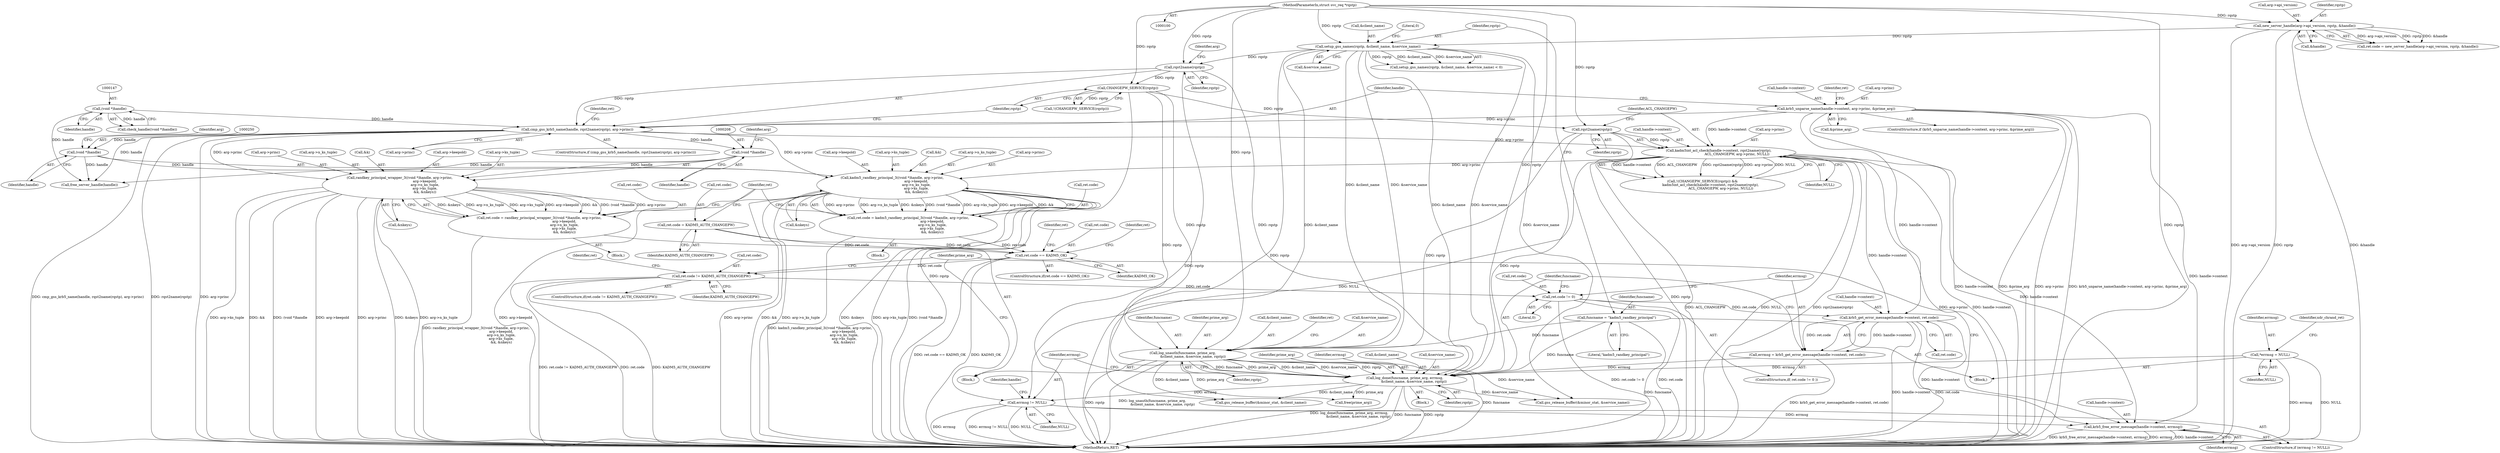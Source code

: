 digraph "0_krb5_83ed75feba32e46f736fcce0d96a0445f29b96c2_1@API" {
"1000335" [label="(Call,krb5_free_error_message(handle->context, errmsg))"];
"1000177" [label="(Call,krb5_unparse_name(handle->context, arg->princ, &prime_arg))"];
"1000232" [label="(Call,kadm5int_acl_check(handle->context, rqst2name(rqstp),\n                                  ACL_CHANGEPW, arg->princ, NULL))"];
"1000236" [label="(Call,rqst2name(rqstp))"];
"1000230" [label="(Call,CHANGEPW_SERVICE(rqstp))"];
"1000196" [label="(Call,rqst2name(rqstp))"];
"1000162" [label="(Call,setup_gss_names(rqstp, &client_name, &service_name))"];
"1000132" [label="(Call,new_server_handle(arg->api_version, rqstp, &handle))"];
"1000102" [label="(MethodParameterIn,struct svc_req *rqstp)"];
"1000194" [label="(Call,cmp_gss_krb5_name(handle, rqst2name(rqstp), arg->princ))"];
"1000146" [label="(Call,(void *)handle)"];
"1000315" [label="(Call,krb5_get_error_message(handle->context, ret.code))"];
"1000308" [label="(Call,ret.code != 0)"];
"1000301" [label="(Call,ret.code != KADM5_AUTH_CHANGEPW)"];
"1000284" [label="(Call,ret.code == KADM5_OK)"];
"1000202" [label="(Call,ret.code = randkey_principal_wrapper_3((void *)handle, arg->princ,\n                                               arg->keepold,\n                                               arg->n_ks_tuple,\n                                               arg->ks_tuple,\n                                               &k, &nkeys))"];
"1000206" [label="(Call,randkey_principal_wrapper_3((void *)handle, arg->princ,\n                                               arg->keepold,\n                                               arg->n_ks_tuple,\n                                               arg->ks_tuple,\n                                               &k, &nkeys))"];
"1000207" [label="(Call,(void *)handle)"];
"1000244" [label="(Call,ret.code = kadm5_randkey_principal_3((void *)handle, arg->princ,\n                                             arg->keepold,\n                                             arg->n_ks_tuple,\n                                             arg->ks_tuple,\n                                             &k, &nkeys))"];
"1000248" [label="(Call,kadm5_randkey_principal_3((void *)handle, arg->princ,\n                                             arg->keepold,\n                                             arg->n_ks_tuple,\n                                             arg->ks_tuple,\n                                             &k, &nkeys))"];
"1000249" [label="(Call,(void *)handle)"];
"1000278" [label="(Call,ret.code = KADM5_AUTH_CHANGEPW)"];
"1000332" [label="(Call,errmsg != NULL)"];
"1000322" [label="(Call,log_done(funcname, prime_arg, errmsg,\n                 &client_name, &service_name, rqstp))"];
"1000157" [label="(Call,funcname = \"kadm5_randkey_principal\")"];
"1000270" [label="(Call,log_unauth(funcname, prime_arg,\n                   &client_name, &service_name, rqstp))"];
"1000120" [label="(Call,*errmsg = NULL)"];
"1000313" [label="(Call,errmsg = krb5_get_error_message(handle->context, ret.code))"];
"1000251" [label="(Identifier,handle)"];
"1000331" [label="(ControlStructure,if (errmsg != NULL))"];
"1000230" [label="(Call,CHANGEPW_SERVICE(rqstp))"];
"1000124" [label="(Identifier,xdr_chrand_ret)"];
"1000184" [label="(Call,&prime_arg)"];
"1000232" [label="(Call,kadm5int_acl_check(handle->context, rqst2name(rqstp),\n                                  ACL_CHANGEPW, arg->princ, NULL))"];
"1000102" [label="(MethodParameterIn,struct svc_req *rqstp)"];
"1000222" [label="(Call,&k)"];
"1000206" [label="(Call,randkey_principal_wrapper_3((void *)handle, arg->princ,\n                                               arg->keepold,\n                                               arg->n_ks_tuple,\n                                               arg->ks_tuple,\n                                               &k, &nkeys))"];
"1000303" [label="(Identifier,ret)"];
"1000258" [label="(Call,arg->n_ks_tuple)"];
"1000252" [label="(Call,arg->princ)"];
"1000315" [label="(Call,krb5_get_error_message(handle->context, ret.code))"];
"1000199" [label="(Identifier,arg)"];
"1000202" [label="(Call,ret.code = randkey_principal_wrapper_3((void *)handle, arg->princ,\n                                               arg->keepold,\n                                               arg->n_ks_tuple,\n                                               arg->ks_tuple,\n                                               &k, &nkeys))"];
"1000176" [label="(ControlStructure,if (krb5_unparse_name(handle->context, arg->princ, &prime_arg)))"];
"1000348" [label="(Call,gss_release_buffer(&minor_stat, &service_name))"];
"1000340" [label="(Call,free(prime_arg))"];
"1000309" [label="(Call,ret.code)"];
"1000229" [label="(Call,!(CHANGEPW_SERVICE(rqstp)))"];
"1000209" [label="(Identifier,handle)"];
"1000353" [label="(Call,free_server_handle(handle))"];
"1000122" [label="(Identifier,NULL)"];
"1000145" [label="(Call,check_handle((void *)handle))"];
"1000306" [label="(Block,)"];
"1000266" [label="(Call,&nkeys)"];
"1000196" [label="(Call,rqst2name(rqstp))"];
"1000323" [label="(Identifier,funcname)"];
"1000312" [label="(Literal,0)"];
"1000168" [label="(Literal,0)"];
"1000236" [label="(Call,rqst2name(rqstp))"];
"1000103" [label="(Block,)"];
"1000177" [label="(Call,krb5_unparse_name(handle->context, arg->princ, &prime_arg))"];
"1000316" [label="(Call,handle->context)"];
"1000195" [label="(Identifier,handle)"];
"1000305" [label="(Identifier,KADM5_AUTH_CHANGEPW)"];
"1000194" [label="(Call,cmp_gss_krb5_name(handle, rqst2name(rqstp), arg->princ))"];
"1000137" [label="(Call,&handle)"];
"1000198" [label="(Call,arg->princ)"];
"1000231" [label="(Identifier,rqstp)"];
"1000330" [label="(Identifier,rqstp)"];
"1000239" [label="(Call,arg->princ)"];
"1000161" [label="(Call,setup_gss_names(rqstp, &client_name, &service_name) < 0)"];
"1000270" [label="(Call,log_unauth(funcname, prime_arg,\n                   &client_name, &service_name, rqstp))"];
"1000285" [label="(Call,ret.code)"];
"1000282" [label="(Identifier,KADM5_AUTH_CHANGEPW)"];
"1000164" [label="(Call,&client_name)"];
"1000335" [label="(Call,krb5_free_error_message(handle->context, errmsg))"];
"1000197" [label="(Identifier,rqstp)"];
"1000324" [label="(Identifier,prime_arg)"];
"1000213" [label="(Call,arg->keepold)"];
"1000337" [label="(Identifier,handle)"];
"1000159" [label="(Literal,\"kadm5_randkey_principal\")"];
"1000255" [label="(Call,arg->keepold)"];
"1000204" [label="(Identifier,ret)"];
"1000308" [label="(Call,ret.code != 0)"];
"1000336" [label="(Call,handle->context)"];
"1000219" [label="(Call,arg->ks_tuple)"];
"1000325" [label="(Identifier,errmsg)"];
"1000248" [label="(Call,kadm5_randkey_principal_3((void *)handle, arg->princ,\n                                             arg->keepold,\n                                             arg->n_ks_tuple,\n                                             arg->ks_tuple,\n                                             &k, &nkeys))"];
"1000275" [label="(Call,&service_name)"];
"1000162" [label="(Call,setup_gss_names(rqstp, &client_name, &service_name))"];
"1000307" [label="(ControlStructure,if( ret.code != 0 ))"];
"1000278" [label="(Call,ret.code = KADM5_AUTH_CHANGEPW)"];
"1000269" [label="(Block,)"];
"1000300" [label="(ControlStructure,if(ret.code != KADM5_AUTH_CHANGEPW))"];
"1000302" [label="(Call,ret.code)"];
"1000121" [label="(Identifier,errmsg)"];
"1000146" [label="(Call,(void *)handle)"];
"1000332" [label="(Call,errmsg != NULL)"];
"1000333" [label="(Identifier,errmsg)"];
"1000120" [label="(Call,*errmsg = NULL)"];
"1000310" [label="(Identifier,ret)"];
"1000224" [label="(Call,&nkeys)"];
"1000181" [label="(Call,arg->princ)"];
"1000249" [label="(Call,(void *)handle)"];
"1000228" [label="(Call,!(CHANGEPW_SERVICE(rqstp)) &&\n               kadm5int_acl_check(handle->context, rqst2name(rqstp),\n                                  ACL_CHANGEPW, arg->princ, NULL))"];
"1000358" [label="(MethodReturn,RET)"];
"1000244" [label="(Call,ret.code = kadm5_randkey_principal_3((void *)handle, arg->princ,\n                                             arg->keepold,\n                                             arg->n_ks_tuple,\n                                             arg->ks_tuple,\n                                             &k, &nkeys))"];
"1000261" [label="(Call,arg->ks_tuple)"];
"1000233" [label="(Call,handle->context)"];
"1000207" [label="(Call,(void *)handle)"];
"1000288" [label="(Identifier,KADM5_OK)"];
"1000283" [label="(ControlStructure,if(ret.code == KADM5_OK))"];
"1000319" [label="(Call,ret.code)"];
"1000277" [label="(Identifier,rqstp)"];
"1000271" [label="(Identifier,funcname)"];
"1000158" [label="(Identifier,funcname)"];
"1000166" [label="(Call,&service_name)"];
"1000148" [label="(Identifier,handle)"];
"1000193" [label="(ControlStructure,if (cmp_gss_krb5_name(handle, rqst2name(rqstp), arg->princ)))"];
"1000272" [label="(Identifier,prime_arg)"];
"1000238" [label="(Identifier,ACL_CHANGEPW)"];
"1000245" [label="(Call,ret.code)"];
"1000341" [label="(Identifier,prime_arg)"];
"1000157" [label="(Call,funcname = \"kadm5_randkey_principal\")"];
"1000326" [label="(Call,&client_name)"];
"1000132" [label="(Call,new_server_handle(arg->api_version, rqstp, &handle))"];
"1000136" [label="(Identifier,rqstp)"];
"1000328" [label="(Call,&service_name)"];
"1000210" [label="(Call,arg->princ)"];
"1000242" [label="(Identifier,NULL)"];
"1000284" [label="(Call,ret.code == KADM5_OK)"];
"1000201" [label="(Block,)"];
"1000273" [label="(Call,&client_name)"];
"1000301" [label="(Call,ret.code != KADM5_AUTH_CHANGEPW)"];
"1000279" [label="(Call,ret.code)"];
"1000178" [label="(Call,handle->context)"];
"1000237" [label="(Identifier,rqstp)"];
"1000343" [label="(Call,gss_release_buffer(&minor_stat, &client_name))"];
"1000163" [label="(Identifier,rqstp)"];
"1000264" [label="(Call,&k)"];
"1000286" [label="(Identifier,ret)"];
"1000216" [label="(Call,arg->n_ks_tuple)"];
"1000280" [label="(Identifier,ret)"];
"1000133" [label="(Call,arg->api_version)"];
"1000253" [label="(Identifier,arg)"];
"1000203" [label="(Call,ret.code)"];
"1000243" [label="(Block,)"];
"1000339" [label="(Identifier,errmsg)"];
"1000292" [label="(Identifier,ret)"];
"1000211" [label="(Identifier,arg)"];
"1000334" [label="(Identifier,NULL)"];
"1000314" [label="(Identifier,errmsg)"];
"1000322" [label="(Call,log_done(funcname, prime_arg, errmsg,\n                 &client_name, &service_name, rqstp))"];
"1000313" [label="(Call,errmsg = krb5_get_error_message(handle->context, ret.code))"];
"1000189" [label="(Identifier,ret)"];
"1000128" [label="(Call,ret.code = new_server_handle(arg->api_version, rqstp, &handle))"];
"1000335" -> "1000331"  [label="AST: "];
"1000335" -> "1000339"  [label="CFG: "];
"1000336" -> "1000335"  [label="AST: "];
"1000339" -> "1000335"  [label="AST: "];
"1000341" -> "1000335"  [label="CFG: "];
"1000335" -> "1000358"  [label="DDG: errmsg"];
"1000335" -> "1000358"  [label="DDG: handle->context"];
"1000335" -> "1000358"  [label="DDG: krb5_free_error_message(handle->context, errmsg)"];
"1000177" -> "1000335"  [label="DDG: handle->context"];
"1000232" -> "1000335"  [label="DDG: handle->context"];
"1000315" -> "1000335"  [label="DDG: handle->context"];
"1000332" -> "1000335"  [label="DDG: errmsg"];
"1000177" -> "1000176"  [label="AST: "];
"1000177" -> "1000184"  [label="CFG: "];
"1000178" -> "1000177"  [label="AST: "];
"1000181" -> "1000177"  [label="AST: "];
"1000184" -> "1000177"  [label="AST: "];
"1000189" -> "1000177"  [label="CFG: "];
"1000195" -> "1000177"  [label="CFG: "];
"1000177" -> "1000358"  [label="DDG: handle->context"];
"1000177" -> "1000358"  [label="DDG: &prime_arg"];
"1000177" -> "1000358"  [label="DDG: arg->princ"];
"1000177" -> "1000358"  [label="DDG: krb5_unparse_name(handle->context, arg->princ, &prime_arg)"];
"1000177" -> "1000194"  [label="DDG: arg->princ"];
"1000177" -> "1000232"  [label="DDG: handle->context"];
"1000177" -> "1000315"  [label="DDG: handle->context"];
"1000232" -> "1000228"  [label="AST: "];
"1000232" -> "1000242"  [label="CFG: "];
"1000233" -> "1000232"  [label="AST: "];
"1000236" -> "1000232"  [label="AST: "];
"1000238" -> "1000232"  [label="AST: "];
"1000239" -> "1000232"  [label="AST: "];
"1000242" -> "1000232"  [label="AST: "];
"1000228" -> "1000232"  [label="CFG: "];
"1000232" -> "1000358"  [label="DDG: rqst2name(rqstp)"];
"1000232" -> "1000358"  [label="DDG: arg->princ"];
"1000232" -> "1000358"  [label="DDG: handle->context"];
"1000232" -> "1000358"  [label="DDG: ACL_CHANGEPW"];
"1000232" -> "1000358"  [label="DDG: NULL"];
"1000232" -> "1000228"  [label="DDG: handle->context"];
"1000232" -> "1000228"  [label="DDG: ACL_CHANGEPW"];
"1000232" -> "1000228"  [label="DDG: rqst2name(rqstp)"];
"1000232" -> "1000228"  [label="DDG: arg->princ"];
"1000232" -> "1000228"  [label="DDG: NULL"];
"1000236" -> "1000232"  [label="DDG: rqstp"];
"1000194" -> "1000232"  [label="DDG: arg->princ"];
"1000232" -> "1000248"  [label="DDG: arg->princ"];
"1000232" -> "1000315"  [label="DDG: handle->context"];
"1000232" -> "1000332"  [label="DDG: NULL"];
"1000236" -> "1000237"  [label="CFG: "];
"1000237" -> "1000236"  [label="AST: "];
"1000238" -> "1000236"  [label="CFG: "];
"1000236" -> "1000358"  [label="DDG: rqstp"];
"1000230" -> "1000236"  [label="DDG: rqstp"];
"1000102" -> "1000236"  [label="DDG: rqstp"];
"1000236" -> "1000270"  [label="DDG: rqstp"];
"1000236" -> "1000322"  [label="DDG: rqstp"];
"1000230" -> "1000229"  [label="AST: "];
"1000230" -> "1000231"  [label="CFG: "];
"1000231" -> "1000230"  [label="AST: "];
"1000229" -> "1000230"  [label="CFG: "];
"1000230" -> "1000358"  [label="DDG: rqstp"];
"1000230" -> "1000229"  [label="DDG: rqstp"];
"1000196" -> "1000230"  [label="DDG: rqstp"];
"1000102" -> "1000230"  [label="DDG: rqstp"];
"1000230" -> "1000270"  [label="DDG: rqstp"];
"1000230" -> "1000322"  [label="DDG: rqstp"];
"1000196" -> "1000194"  [label="AST: "];
"1000196" -> "1000197"  [label="CFG: "];
"1000197" -> "1000196"  [label="AST: "];
"1000199" -> "1000196"  [label="CFG: "];
"1000196" -> "1000358"  [label="DDG: rqstp"];
"1000196" -> "1000194"  [label="DDG: rqstp"];
"1000162" -> "1000196"  [label="DDG: rqstp"];
"1000102" -> "1000196"  [label="DDG: rqstp"];
"1000196" -> "1000322"  [label="DDG: rqstp"];
"1000162" -> "1000161"  [label="AST: "];
"1000162" -> "1000166"  [label="CFG: "];
"1000163" -> "1000162"  [label="AST: "];
"1000164" -> "1000162"  [label="AST: "];
"1000166" -> "1000162"  [label="AST: "];
"1000168" -> "1000162"  [label="CFG: "];
"1000162" -> "1000358"  [label="DDG: rqstp"];
"1000162" -> "1000161"  [label="DDG: rqstp"];
"1000162" -> "1000161"  [label="DDG: &client_name"];
"1000162" -> "1000161"  [label="DDG: &service_name"];
"1000132" -> "1000162"  [label="DDG: rqstp"];
"1000102" -> "1000162"  [label="DDG: rqstp"];
"1000162" -> "1000270"  [label="DDG: &client_name"];
"1000162" -> "1000270"  [label="DDG: &service_name"];
"1000162" -> "1000322"  [label="DDG: &client_name"];
"1000162" -> "1000322"  [label="DDG: &service_name"];
"1000162" -> "1000343"  [label="DDG: &client_name"];
"1000162" -> "1000348"  [label="DDG: &service_name"];
"1000132" -> "1000128"  [label="AST: "];
"1000132" -> "1000137"  [label="CFG: "];
"1000133" -> "1000132"  [label="AST: "];
"1000136" -> "1000132"  [label="AST: "];
"1000137" -> "1000132"  [label="AST: "];
"1000128" -> "1000132"  [label="CFG: "];
"1000132" -> "1000358"  [label="DDG: arg->api_version"];
"1000132" -> "1000358"  [label="DDG: rqstp"];
"1000132" -> "1000358"  [label="DDG: &handle"];
"1000132" -> "1000128"  [label="DDG: arg->api_version"];
"1000132" -> "1000128"  [label="DDG: rqstp"];
"1000132" -> "1000128"  [label="DDG: &handle"];
"1000102" -> "1000132"  [label="DDG: rqstp"];
"1000102" -> "1000100"  [label="AST: "];
"1000102" -> "1000358"  [label="DDG: rqstp"];
"1000102" -> "1000270"  [label="DDG: rqstp"];
"1000102" -> "1000322"  [label="DDG: rqstp"];
"1000194" -> "1000193"  [label="AST: "];
"1000194" -> "1000198"  [label="CFG: "];
"1000195" -> "1000194"  [label="AST: "];
"1000198" -> "1000194"  [label="AST: "];
"1000204" -> "1000194"  [label="CFG: "];
"1000231" -> "1000194"  [label="CFG: "];
"1000194" -> "1000358"  [label="DDG: cmp_gss_krb5_name(handle, rqst2name(rqstp), arg->princ)"];
"1000194" -> "1000358"  [label="DDG: rqst2name(rqstp)"];
"1000194" -> "1000358"  [label="DDG: arg->princ"];
"1000146" -> "1000194"  [label="DDG: handle"];
"1000194" -> "1000207"  [label="DDG: handle"];
"1000194" -> "1000206"  [label="DDG: arg->princ"];
"1000194" -> "1000249"  [label="DDG: handle"];
"1000194" -> "1000248"  [label="DDG: arg->princ"];
"1000194" -> "1000353"  [label="DDG: handle"];
"1000146" -> "1000145"  [label="AST: "];
"1000146" -> "1000148"  [label="CFG: "];
"1000147" -> "1000146"  [label="AST: "];
"1000148" -> "1000146"  [label="AST: "];
"1000145" -> "1000146"  [label="CFG: "];
"1000146" -> "1000145"  [label="DDG: handle"];
"1000146" -> "1000353"  [label="DDG: handle"];
"1000315" -> "1000313"  [label="AST: "];
"1000315" -> "1000319"  [label="CFG: "];
"1000316" -> "1000315"  [label="AST: "];
"1000319" -> "1000315"  [label="AST: "];
"1000313" -> "1000315"  [label="CFG: "];
"1000315" -> "1000358"  [label="DDG: handle->context"];
"1000315" -> "1000358"  [label="DDG: ret.code"];
"1000315" -> "1000313"  [label="DDG: handle->context"];
"1000315" -> "1000313"  [label="DDG: ret.code"];
"1000308" -> "1000315"  [label="DDG: ret.code"];
"1000308" -> "1000307"  [label="AST: "];
"1000308" -> "1000312"  [label="CFG: "];
"1000309" -> "1000308"  [label="AST: "];
"1000312" -> "1000308"  [label="AST: "];
"1000314" -> "1000308"  [label="CFG: "];
"1000323" -> "1000308"  [label="CFG: "];
"1000308" -> "1000358"  [label="DDG: ret.code"];
"1000308" -> "1000358"  [label="DDG: ret.code != 0"];
"1000301" -> "1000308"  [label="DDG: ret.code"];
"1000301" -> "1000300"  [label="AST: "];
"1000301" -> "1000305"  [label="CFG: "];
"1000302" -> "1000301"  [label="AST: "];
"1000305" -> "1000301"  [label="AST: "];
"1000310" -> "1000301"  [label="CFG: "];
"1000341" -> "1000301"  [label="CFG: "];
"1000301" -> "1000358"  [label="DDG: KADM5_AUTH_CHANGEPW"];
"1000301" -> "1000358"  [label="DDG: ret.code != KADM5_AUTH_CHANGEPW"];
"1000301" -> "1000358"  [label="DDG: ret.code"];
"1000284" -> "1000301"  [label="DDG: ret.code"];
"1000284" -> "1000283"  [label="AST: "];
"1000284" -> "1000288"  [label="CFG: "];
"1000285" -> "1000284"  [label="AST: "];
"1000288" -> "1000284"  [label="AST: "];
"1000292" -> "1000284"  [label="CFG: "];
"1000303" -> "1000284"  [label="CFG: "];
"1000284" -> "1000358"  [label="DDG: ret.code == KADM5_OK"];
"1000284" -> "1000358"  [label="DDG: KADM5_OK"];
"1000202" -> "1000284"  [label="DDG: ret.code"];
"1000244" -> "1000284"  [label="DDG: ret.code"];
"1000278" -> "1000284"  [label="DDG: ret.code"];
"1000202" -> "1000201"  [label="AST: "];
"1000202" -> "1000206"  [label="CFG: "];
"1000203" -> "1000202"  [label="AST: "];
"1000206" -> "1000202"  [label="AST: "];
"1000286" -> "1000202"  [label="CFG: "];
"1000202" -> "1000358"  [label="DDG: randkey_principal_wrapper_3((void *)handle, arg->princ,\n                                               arg->keepold,\n                                               arg->n_ks_tuple,\n                                               arg->ks_tuple,\n                                               &k, &nkeys)"];
"1000206" -> "1000202"  [label="DDG: &nkeys"];
"1000206" -> "1000202"  [label="DDG: arg->n_ks_tuple"];
"1000206" -> "1000202"  [label="DDG: arg->ks_tuple"];
"1000206" -> "1000202"  [label="DDG: arg->keepold"];
"1000206" -> "1000202"  [label="DDG: &k"];
"1000206" -> "1000202"  [label="DDG: (void *)handle"];
"1000206" -> "1000202"  [label="DDG: arg->princ"];
"1000206" -> "1000224"  [label="CFG: "];
"1000207" -> "1000206"  [label="AST: "];
"1000210" -> "1000206"  [label="AST: "];
"1000213" -> "1000206"  [label="AST: "];
"1000216" -> "1000206"  [label="AST: "];
"1000219" -> "1000206"  [label="AST: "];
"1000222" -> "1000206"  [label="AST: "];
"1000224" -> "1000206"  [label="AST: "];
"1000206" -> "1000358"  [label="DDG: arg->princ"];
"1000206" -> "1000358"  [label="DDG: arg->n_ks_tuple"];
"1000206" -> "1000358"  [label="DDG: arg->ks_tuple"];
"1000206" -> "1000358"  [label="DDG: &k"];
"1000206" -> "1000358"  [label="DDG: (void *)handle"];
"1000206" -> "1000358"  [label="DDG: arg->keepold"];
"1000206" -> "1000358"  [label="DDG: &nkeys"];
"1000207" -> "1000206"  [label="DDG: handle"];
"1000207" -> "1000209"  [label="CFG: "];
"1000208" -> "1000207"  [label="AST: "];
"1000209" -> "1000207"  [label="AST: "];
"1000211" -> "1000207"  [label="CFG: "];
"1000207" -> "1000353"  [label="DDG: handle"];
"1000244" -> "1000243"  [label="AST: "];
"1000244" -> "1000248"  [label="CFG: "];
"1000245" -> "1000244"  [label="AST: "];
"1000248" -> "1000244"  [label="AST: "];
"1000286" -> "1000244"  [label="CFG: "];
"1000244" -> "1000358"  [label="DDG: kadm5_randkey_principal_3((void *)handle, arg->princ,\n                                             arg->keepold,\n                                             arg->n_ks_tuple,\n                                             arg->ks_tuple,\n                                             &k, &nkeys)"];
"1000248" -> "1000244"  [label="DDG: arg->princ"];
"1000248" -> "1000244"  [label="DDG: arg->n_ks_tuple"];
"1000248" -> "1000244"  [label="DDG: &nkeys"];
"1000248" -> "1000244"  [label="DDG: (void *)handle"];
"1000248" -> "1000244"  [label="DDG: arg->ks_tuple"];
"1000248" -> "1000244"  [label="DDG: arg->keepold"];
"1000248" -> "1000244"  [label="DDG: &k"];
"1000248" -> "1000266"  [label="CFG: "];
"1000249" -> "1000248"  [label="AST: "];
"1000252" -> "1000248"  [label="AST: "];
"1000255" -> "1000248"  [label="AST: "];
"1000258" -> "1000248"  [label="AST: "];
"1000261" -> "1000248"  [label="AST: "];
"1000264" -> "1000248"  [label="AST: "];
"1000266" -> "1000248"  [label="AST: "];
"1000248" -> "1000358"  [label="DDG: arg->keepold"];
"1000248" -> "1000358"  [label="DDG: arg->princ"];
"1000248" -> "1000358"  [label="DDG: &k"];
"1000248" -> "1000358"  [label="DDG: arg->n_ks_tuple"];
"1000248" -> "1000358"  [label="DDG: &nkeys"];
"1000248" -> "1000358"  [label="DDG: arg->ks_tuple"];
"1000248" -> "1000358"  [label="DDG: (void *)handle"];
"1000249" -> "1000248"  [label="DDG: handle"];
"1000249" -> "1000251"  [label="CFG: "];
"1000250" -> "1000249"  [label="AST: "];
"1000251" -> "1000249"  [label="AST: "];
"1000253" -> "1000249"  [label="CFG: "];
"1000249" -> "1000353"  [label="DDG: handle"];
"1000278" -> "1000269"  [label="AST: "];
"1000278" -> "1000282"  [label="CFG: "];
"1000279" -> "1000278"  [label="AST: "];
"1000282" -> "1000278"  [label="AST: "];
"1000286" -> "1000278"  [label="CFG: "];
"1000332" -> "1000331"  [label="AST: "];
"1000332" -> "1000334"  [label="CFG: "];
"1000333" -> "1000332"  [label="AST: "];
"1000334" -> "1000332"  [label="AST: "];
"1000337" -> "1000332"  [label="CFG: "];
"1000341" -> "1000332"  [label="CFG: "];
"1000332" -> "1000358"  [label="DDG: NULL"];
"1000332" -> "1000358"  [label="DDG: errmsg"];
"1000332" -> "1000358"  [label="DDG: errmsg != NULL"];
"1000322" -> "1000332"  [label="DDG: errmsg"];
"1000322" -> "1000306"  [label="AST: "];
"1000322" -> "1000330"  [label="CFG: "];
"1000323" -> "1000322"  [label="AST: "];
"1000324" -> "1000322"  [label="AST: "];
"1000325" -> "1000322"  [label="AST: "];
"1000326" -> "1000322"  [label="AST: "];
"1000328" -> "1000322"  [label="AST: "];
"1000330" -> "1000322"  [label="AST: "];
"1000333" -> "1000322"  [label="CFG: "];
"1000322" -> "1000358"  [label="DDG: rqstp"];
"1000322" -> "1000358"  [label="DDG: log_done(funcname, prime_arg, errmsg,\n                 &client_name, &service_name, rqstp)"];
"1000322" -> "1000358"  [label="DDG: funcname"];
"1000157" -> "1000322"  [label="DDG: funcname"];
"1000270" -> "1000322"  [label="DDG: funcname"];
"1000270" -> "1000322"  [label="DDG: prime_arg"];
"1000270" -> "1000322"  [label="DDG: &client_name"];
"1000270" -> "1000322"  [label="DDG: &service_name"];
"1000270" -> "1000322"  [label="DDG: rqstp"];
"1000120" -> "1000322"  [label="DDG: errmsg"];
"1000313" -> "1000322"  [label="DDG: errmsg"];
"1000322" -> "1000340"  [label="DDG: prime_arg"];
"1000322" -> "1000343"  [label="DDG: &client_name"];
"1000322" -> "1000348"  [label="DDG: &service_name"];
"1000157" -> "1000103"  [label="AST: "];
"1000157" -> "1000159"  [label="CFG: "];
"1000158" -> "1000157"  [label="AST: "];
"1000159" -> "1000157"  [label="AST: "];
"1000163" -> "1000157"  [label="CFG: "];
"1000157" -> "1000358"  [label="DDG: funcname"];
"1000157" -> "1000270"  [label="DDG: funcname"];
"1000270" -> "1000269"  [label="AST: "];
"1000270" -> "1000277"  [label="CFG: "];
"1000271" -> "1000270"  [label="AST: "];
"1000272" -> "1000270"  [label="AST: "];
"1000273" -> "1000270"  [label="AST: "];
"1000275" -> "1000270"  [label="AST: "];
"1000277" -> "1000270"  [label="AST: "];
"1000280" -> "1000270"  [label="CFG: "];
"1000270" -> "1000358"  [label="DDG: rqstp"];
"1000270" -> "1000358"  [label="DDG: log_unauth(funcname, prime_arg,\n                   &client_name, &service_name, rqstp)"];
"1000270" -> "1000358"  [label="DDG: funcname"];
"1000270" -> "1000340"  [label="DDG: prime_arg"];
"1000270" -> "1000343"  [label="DDG: &client_name"];
"1000270" -> "1000348"  [label="DDG: &service_name"];
"1000120" -> "1000103"  [label="AST: "];
"1000120" -> "1000122"  [label="CFG: "];
"1000121" -> "1000120"  [label="AST: "];
"1000122" -> "1000120"  [label="AST: "];
"1000124" -> "1000120"  [label="CFG: "];
"1000120" -> "1000358"  [label="DDG: errmsg"];
"1000120" -> "1000358"  [label="DDG: NULL"];
"1000313" -> "1000307"  [label="AST: "];
"1000314" -> "1000313"  [label="AST: "];
"1000323" -> "1000313"  [label="CFG: "];
"1000313" -> "1000358"  [label="DDG: krb5_get_error_message(handle->context, ret.code)"];
}

